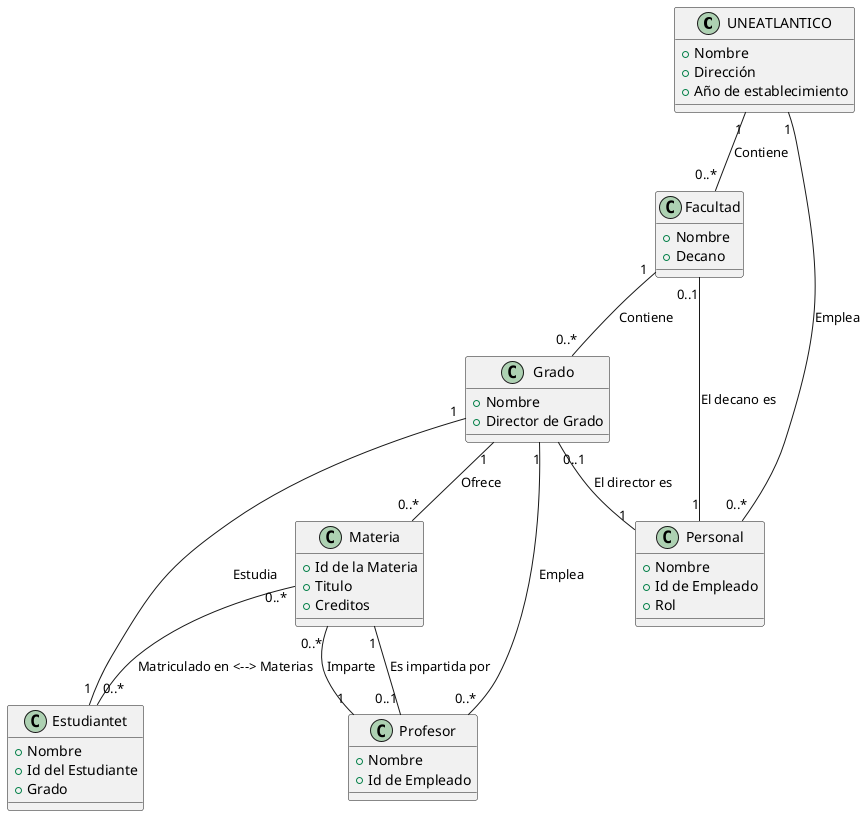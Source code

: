 @startuml

' Entities

class UNEATLANTICO {
  + Nombre
  + Dirección
  + Año de establecimiento
}

class Facultad {
  + Nombre
  + Decano
}

class Grado {
  + Nombre
  + Director de Grado
}

class Materia {
  + Id de la Materia
  + Titulo
  + Creditos
}

class Profesor {
  + Nombre
  + Id de Empleado
}

class Estudiantet {
  + Nombre
  + Id del Estudiante
  + Grado
}

class Personal {
  + Nombre
  + Id de Empleado
  + Rol
}

' Relationships

UNEATLANTICO "1" -- "0..*" Facultad : Contiene
UNEATLANTICO "1" -- "0..*" Personal : Emplea

Facultad "1" -- "0..*" Grado : Contiene
Facultad "0..1" -- "1" Personal : El decano es

Grado "1" -- "0..*" Materia : Ofrece
Grado "1" -- "0..*" Profesor : Emplea
Grado "0..1" -- "1" Personal : El director es

Materia "1" -- "0..1" Profesor : Es impartida por
Materia "0..*" -- "0..*" Estudiantet : Matriculado en <--> Materias

Profesor "1" -- "0..*" Materia : Imparte

Estudiantet "1" -- "1" Grado : Estudia

@enduml
